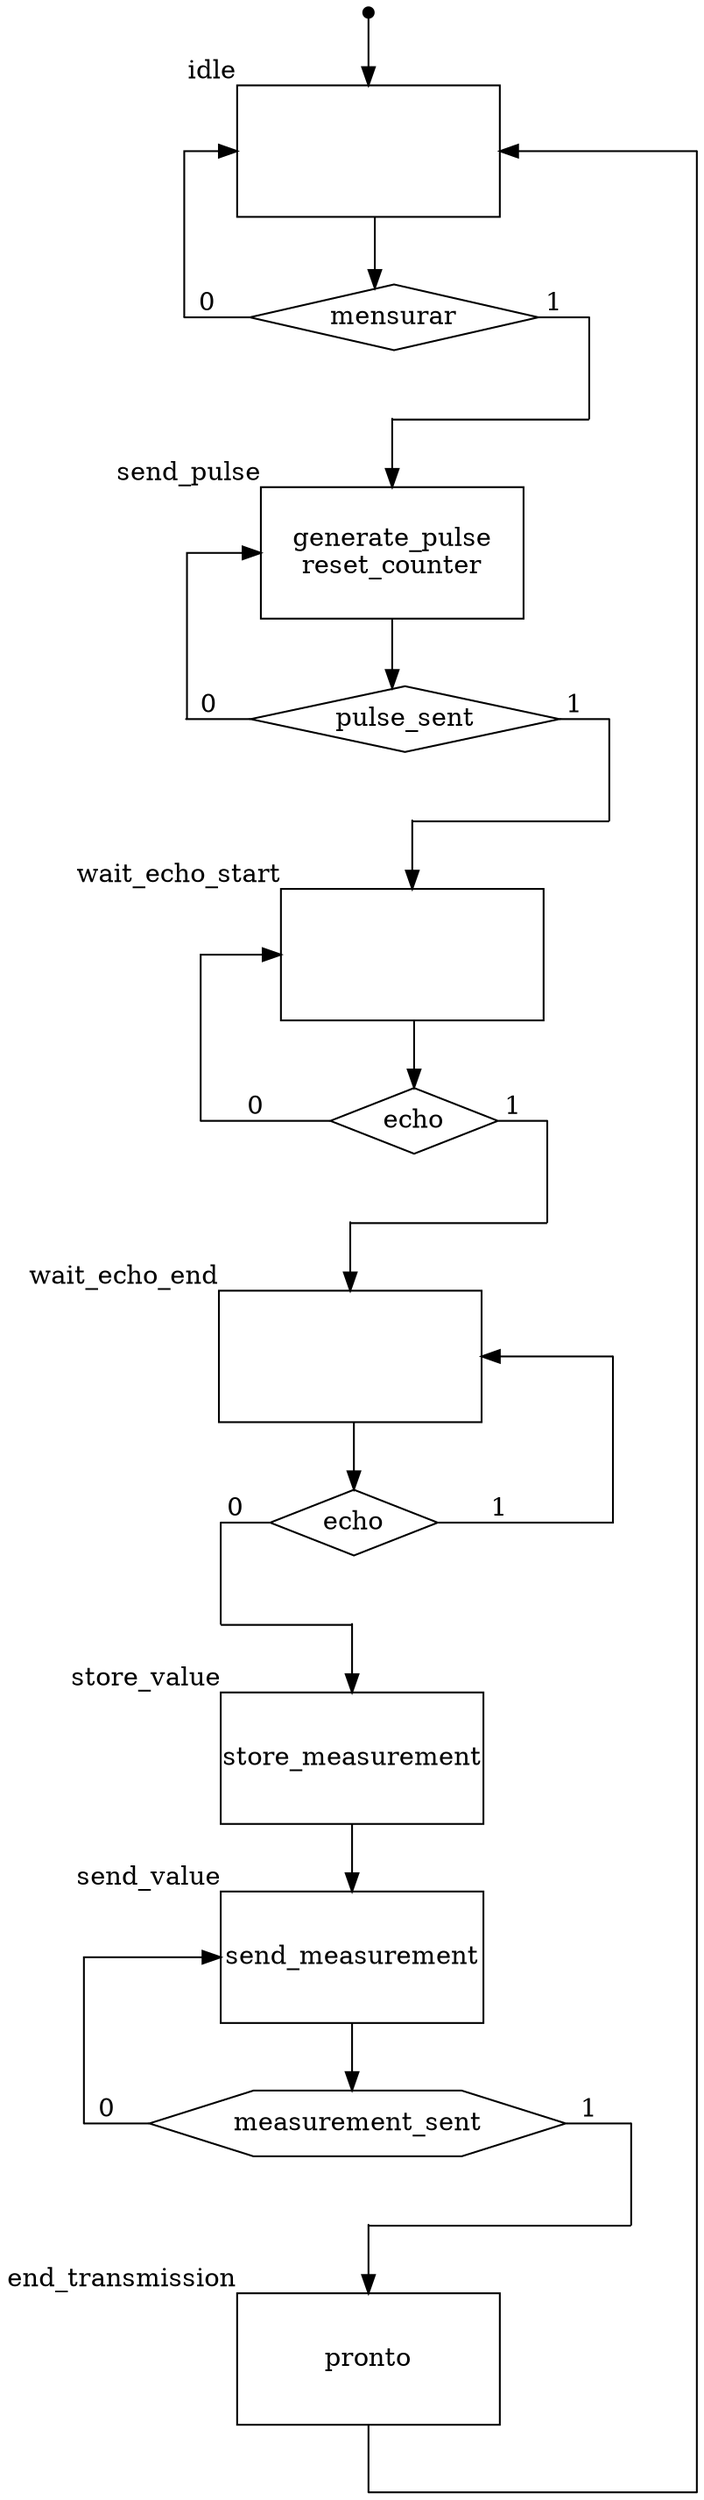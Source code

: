 // Funcionamento do circuito:
// 1. Se reset = '1' a qualquer momento, a saída medida é zerada
// 2. Se mensurar = '1', o circuito comanda o sensor ultrassônico a medir uma distância. Caso contrário, o circuito permanece inativo
// 3. Após o recebimento da distância, o circuito envia os três caracteres em ascii serialmente, do mais significativo ao menos significativo, seguidos de um caractere '#'
// 4. Após o envio, o circuito volta para o passo 2.
// *obs.: o envio serial deve obedecer à configuração UART de baud rate 115200, 7 bits de dado, paridade ímpar e 1 stop bit

digraph ASM {
  splines=ortho;
  //nodesep=0.55

  // Junctions
  node [shape=point, height=0.08, width=0.08];
  j0;

  // State boxes
  node [shape=box, fixedsize="true", width=2, height=1];
  idle [xlabel="idle", label=""];
  send_pulse [xlabel="send_pulse", label="generate_pulse\nreset_counter"];
  wait_echo_start [xlabel="wait_echo_start", label=""];
  wait_echo_end [xlabel="wait_echo_end", label=""];
  store_value [xlabel="store_value", label="store_measurement"];
  send_value [xlabel="send_value", label="send_measurement"];
  end_transmission [xlabel="end_transmission", label="pronto"];

  // Decision boxes
  node [shape=box, width=none, height=none, fixedsize="false"];
  d0 [shape=diamond, label="mensurar"];
  d1 [shape=diamond, label="pulse_sent"];
  d2 [shape=diamond, label="echo"];
  d3 [shape=diamond, label="echo"];
  d4 [shape=hexagon, label="measurement_sent"];

  // Auxiliary points
  node [shape=point, height=0, width=0];
  idle_aux;
  d0w d0e d0se d0s;
  d1w d1e d1se d1s;
  d2w d2e d2se d2s;
  wait_echo_end_aux d3w d3e d3sw d3s;
  d4w d4e d4se d4s;
  end_transmission_aux0 end_transmission_aux1;

  // ranking decision boxes and auxiliary dots
  {rank = same; idle idle_aux}
  {rank = same; d0w d0 d0e}
  {rank = same; d0s d0se}
  {rank = same; d1w d1 d1e}
  {rank = same; d1s d1se}
  {rank = same; d2w d2 d2e}
  {rank = same; d2s d2se}
  {rank = same; wait_echo_end wait_echo_end_aux}
  {rank = same; d3w d3 d3e}
  {rank = same; d3sw d3s}
  {rank = same; d4w d4 d4e}
  {rank = same; d4s d4se}
  {rank = same; end_transmission_aux0 end_transmission_aux1}

  j0:s -> idle;

  //
  idle   -> d0;
  idle:e   -> idle_aux [dir="back", minlen=3];
  idle_aux   -> end_transmission_aux1 [dir="none"];

  d0w  -> idle:w;
  d0w  -> d0 [dir="none", label="0"];
  d0   -> d0e [dir="none", label="1", minlen=0.5];
  d0e  -> d0se [dir="none"];
  d0s  -> d0se [dir="none", minlen=3];
  d0s  -> send_pulse:n;
  //

  //
  send_pulse   -> d1;

  d1w  -> send_pulse:w;
  d1w  -> d1 [dir="none", label="0"];
  d1   -> d1e [dir="none", label="1", minlen=0.5];
  d1e  -> d1se [dir="none"];
  d1s  -> d1se [dir="none", minlen=3];
  d1s  -> wait_echo_start:n;
  //

  //
  wait_echo_start   -> d2;

  d2w  -> wait_echo_start:w;
  d2w  -> d2 [dir="none", label="0", minlen=2];
  d2   -> d2e [dir="none", label="1", minlen=0];
  d2e  -> d2se [dir="none"];
  d2s  -> d2se [dir="none", minlen=3];
  d2s  -> wait_echo_end:n;
  //

  //
  wait_echo_end   -> d3;
  wait_echo_end:e -> wait_echo_end_aux [dir="back", minlen=2];

  d3w  -> d3sw [dir="none"];
  d3w  -> d3 [dir="none", label="0", minlen=0];
  d3   -> d3e [dir="none", label="1", minlen=2];
  wait_echo_end_aux  -> d3e [dir="none"];
  d3sw -> d3s [dir="none", minlen=2];
  d3s  -> store_value:n;
  //

  //
  store_value:s   -> send_value:n;
  //

  //
  send_value   -> d4;

  d4w  -> send_value:w;
  d4w  -> d4 [dir="none", label="0"];
  d4   -> d4e [dir="none", label="1"];
  d4e  -> d4se [dir="none"];
  d4s  -> d4se [dir="none", minlen=4];
  d4s  -> end_transmission:n;
  //

  //
  end_transmission:s -> end_transmission_aux0 [dir="none"];
  end_transmission_aux0 -> end_transmission_aux1 [dir="none", minlen=5];
  //


}
